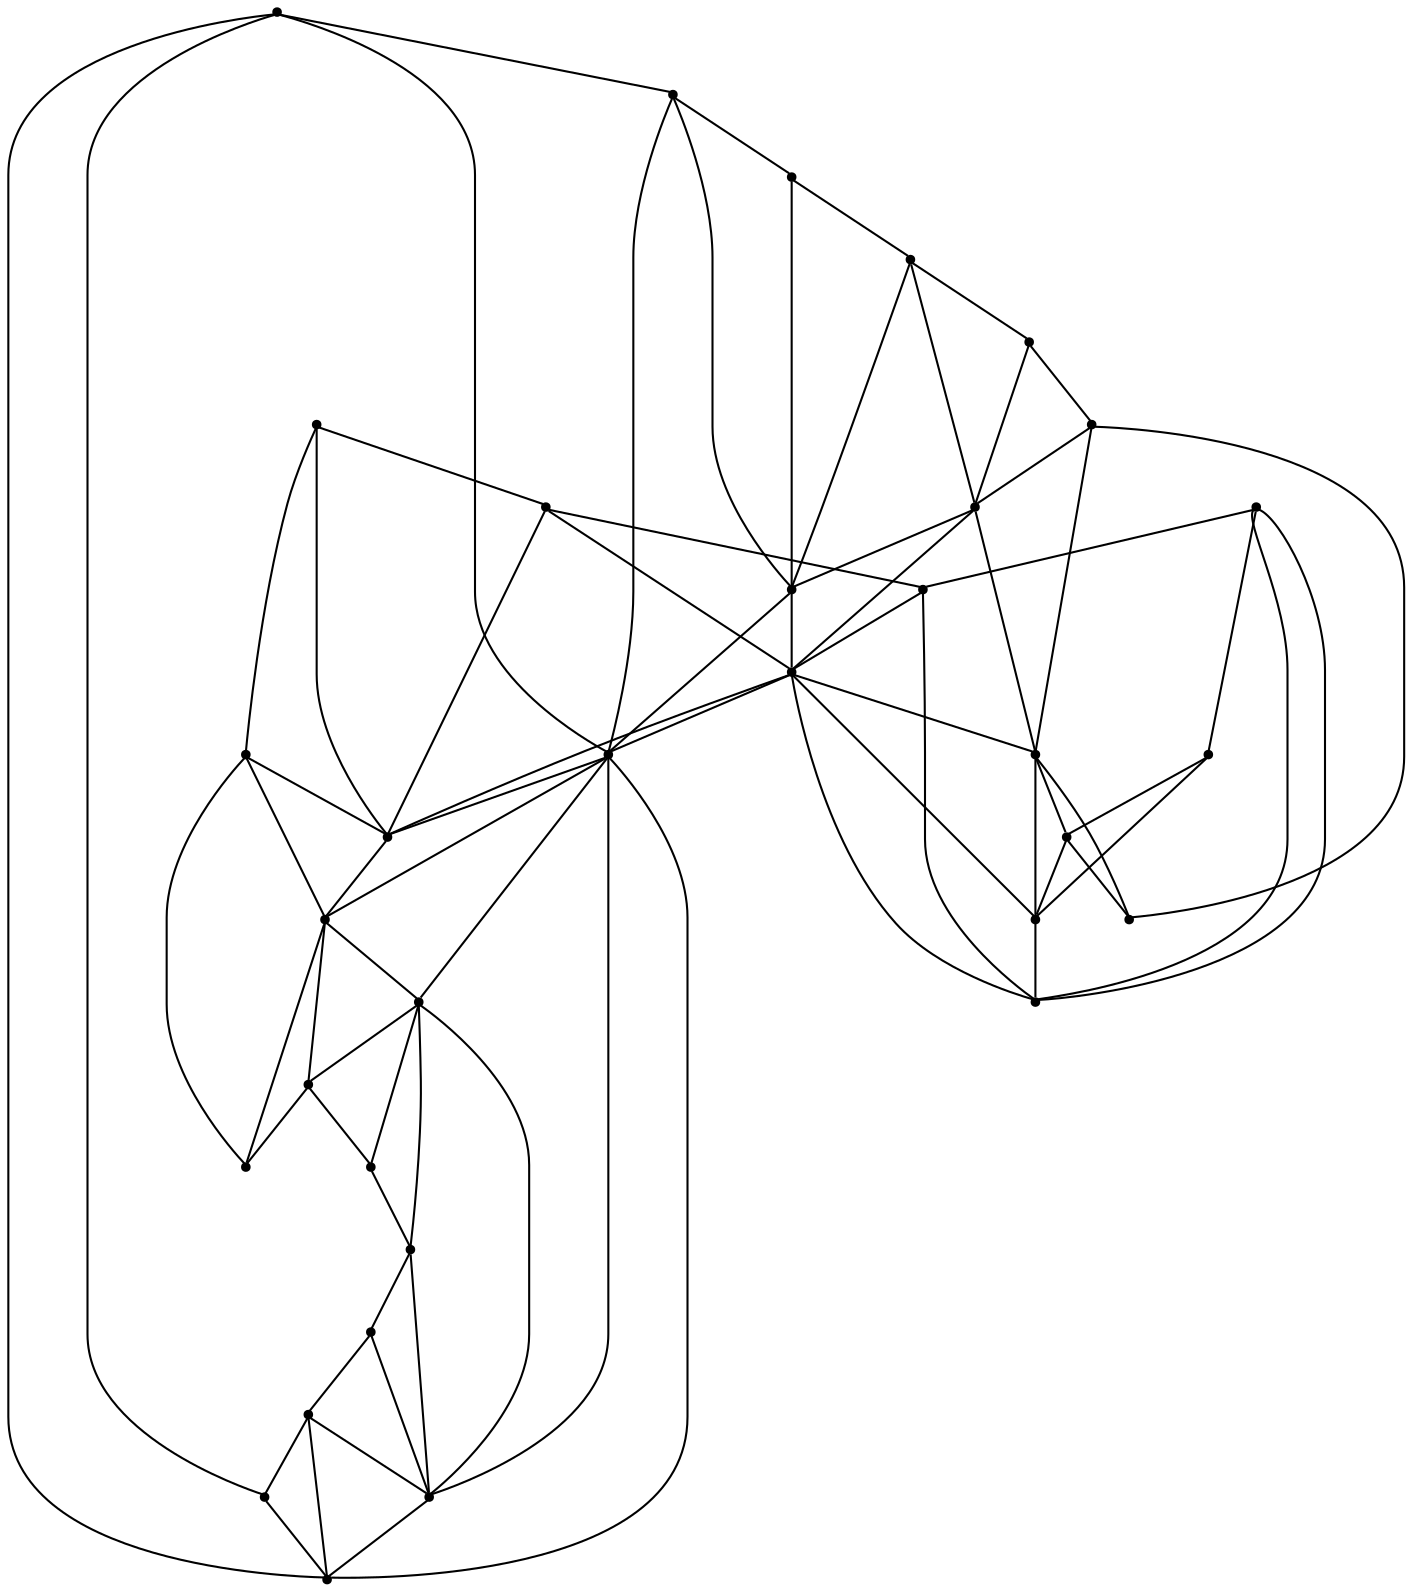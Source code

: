 graph {
  node [shape=point,comment="{\"directed\":false,\"doi\":\"10.1007/978-3-642-25878-7_37\",\"figure\":\"3 (2)\"}"]

  v0 [pos="1771.3536797932609,856.0985131567102"]
  v1 [pos="1725.4574140251286,671.8984275089131"]
  v2 [pos="1740.4907015486592,694.2062564205016"]
  v3 [pos="1749.1478002888136,714.0636426643185"]
  v4 [pos="1668.3477454214444,625.578600506364"]
  v5 [pos="1595.912978407052,632.6923622390023"]
  v6 [pos="1732.8635310727575,935.9945426506297"]
  v7 [pos="1702.8512967360432,960.2944690268215"]
  v8 [pos="1614.307245228608,824.460103634451"]
  v9 [pos="1641.8092441751844,967.0663795091499"]
  v10 [pos="1613.564928218181,796.3513591423628"]
  v11 [pos="1592.8396103628522,820.7639641672802"]
  v12 [pos="1592.0971660908083,792.6507684870369"]
  v13 [pos="1575.1875332901068,817.346723432226"]
  v14 [pos="1574.4450890180628,789.2378517633333"]
  v15 [pos="1614.0238336081347,947.2046692539824"]
  v16 [pos="1578.1482748034941,942.6540924262436"]
  v17 [pos="1554.687341234786,814.5045762068077"]
  v18 [pos="1553.9490965960943,786.3913805265644"]
  v19 [pos="1534.758299315381,811.0872718833513"]
  v20 [pos="1515.9678670809226,702.2283148903844"]
  v21 [pos="1534.015982304954,782.9784638028608"]
  v22 [pos="1517.6776269017846,806.5366950556124"]
  v23 [pos="1516.9351826297407,778.4234993753691"]
  v24 [pos="1532.5940882611508,976.7969311697552"]
  v25 [pos="1489.3166120422334,1007.752019721808"]
  v26 [pos="1413.8125493553769,628.9915172300675"]
  v27 [pos="1416.7734181303808,865.7168948758076"]
  v28 [pos="1440.9183828890507,998.421311934333"]
  v29 [pos="1411.3065135985908,966.5536026336852"]
  v30 [pos="1347.9290831089907,665.9808907987505"]
  v31 [pos="1327.5998034049478,726.4155626178505"]
  v32 [pos="1337.5664241813265,754.7533525347185"]

  v0 -- v3 [id="-1",pos="1771.3536797932609,856.0985131567102 1772.7623931403243,838.8663074219721 1771.6599993917614,823.0301576240096 1771.2452528958008,807.3657606436965 1770.7531322238788,788.6253046847926 1771.2452528958008,770.1306814888534 1759.2811337831176,737.5796512179992 1756.5922817450573,730.2665242348038 1753.2744948377374,722.2441144578486 1749.1478002888136,714.0636426643185"]
  v32 -- v22 [id="-2",pos="1337.5664241813265,754.7533525347185 1517.6776269017846,806.5366950556124 1517.6776269017846,806.5366950556124 1517.6776269017846,806.5366950556124"]
  v30 -- v21 [id="-3",pos="1347.9290831089907,665.9808907987505 1356.3357309874066,676.490654740103 1356.3357309874066,676.490654740103 1356.3357309874066,676.490654740103 1365.8351743687433,685.4879049463606 1384.8383880263862,703.4907990279684 1410.993322759801,720.1350633078424 1437.1482574932156,736.7793911761187 1470.4589856741377,752.0693496656097 1492.1727445066629,762.0542549350765 1513.8865033391883,772.0433570390896 1524.0031655616997,776.7274059230784 1529.0615603037638,779.0694303650729 1534.015982304954,782.9784638028608 1534.015982304954,782.9784638028608 1534.015982304954,782.9784638028608"]
  v31 -- v23 [id="-4",pos="1327.5998034049478,726.4155626178505 1354.6092998947518,732.832904169426 1354.6092998947518,732.832904169426 1354.6092998947518,732.832904169426 1380.1470157869917,738.9964008193577 1431.226647204824,751.3275273653652 1462.4399766803028,760.2039596074136 1493.653178894165,769.0803282610599 1505.004278799026,774.5061994452933 1510.679765120648,777.21913503741 1512.453354596155,778.0669274099465 1513.11845064947,778.3848495496477 1516.9351826297407,778.4234993753691"]
  v26 -- v21 [id="-5",pos="1413.8125493553769,628.9915172300675 1412.9616781858729,635.8340108388551 1412.9616781858729,635.8340108388551 1412.9616781858729,635.8340108388551 1412.2944455293205,640.4805425655368 1410.9683794829205,649.7737331957048 1425.7722143114743,670.5478098458585 1440.5761764016447,691.3136200037243 1471.518311371857,723.5604433583802 1492.3021695708846,743.9512091199796 1513.086027769912,764.3419112931768 1523.715554307874,772.8807527078638 1529.0283450217955,777.1481703805376 1534.015982304954,782.9784638028608 1534.015982304954,782.9784638028608 1534.015982304954,782.9784638028608"]
  v28 -- v17 [id="-6",pos="1440.9183828890507,998.421311934333 1455.3885377585198,984.6440579451435 1455.3885377585198,984.6440579451435 1455.3885377585198,984.6440579451435 1468.1032458867182,970.3250943574811 1493.540934148203,941.6830339360126 1512.4231220083288,910.8614810286122 1531.3137091351593,880.0357312866654 1543.6489231222479,847.0304890587868 1549.8165301157921,830.5278361506463 1554.687341234786,814.5045762068077 1554.687341234786,814.5045762068077 1554.687341234786,814.5045762068077"]
  v22 -- v21 [id="-8",pos="1517.6776269017846,806.5366950556124 1534.015982304954,782.9784638028608 1534.015982304954,782.9784638028608 1534.015982304954,782.9784638028608"]
  v22 -- v18 [id="-9",pos="1517.6776269017846,806.5366950556124 1553.9490965960943,786.3913805265644 1553.9490965960943,786.3913805265644 1553.9490965960943,786.3913805265644"]
  v22 -- v14 [id="-10",pos="1517.6776269017846,806.5366950556124 1574.4450890180628,789.2378517633333 1574.4450890180628,789.2378517633333 1574.4450890180628,789.2378517633333"]
  v22 -- v10 [id="-11",pos="1517.6776269017846,806.5366950556124 1613.564928218181,796.3513591423628 1613.564928218181,796.3513591423628 1613.564928218181,796.3513591423628"]
  v21 -- v23 [id="-12",pos="1534.015982304954,782.9784638028608 1522.4019598999143,776.8524207218339 1522.4019598999143,776.8524207218339 1522.4019598999143,776.8524207218339 1521.2174282065878,776.3357735988482 1519.8728291873028,775.7491989005717 1516.9351826297407,778.4234993753691"]
  v18 -- v26 [id="-14",pos="1553.9490965960943,786.3913805265644 1532.8856446250954,769.8221505613044 1532.8856446250954,769.8221505613044 1532.8856446250954,769.8221505613044 1511.6638792028757,752.3151824285744 1469.2246752534052,717.2971129169703 1445.7804129564895,690.913776130594 1422.3402230313095,664.5303757558155 1417.89904713042,646.7733780255746 1415.6804953658432,637.8970093719284 1413.8125493553769,628.9915172300675 1413.8125493553769,628.9915172300675 1413.8125493553769,628.9915172300675"]
  v24 -- v17 [id="-15",pos="1532.5940882611508,976.7969311697552 1537.573071754371,965.2076269239923 1537.573071754371,965.2076269239923 1537.573071754371,965.2076269239923 1541.9391633013856,953.6349828396098 1550.6672740236793,930.4937643285866 1554.5579161705643,903.6520187506397 1558.4486855790663,876.8144064188368 1557.5019864121593,846.276203431708 1557.0266642736465,831.0029686919996 1554.687341234786,814.5045762068077 1554.687341234786,814.5045762068077 1554.687341234786,814.5045762068077"]
  v17 -- v10 [id="-16",pos="1554.687341234786,814.5045762068077 1613.564928218181,796.3513591423628 1613.564928218181,796.3513591423628 1613.564928218181,796.3513591423628"]
  v13 -- v24 [id="-17",pos="1575.1875332901068,817.346723432226 1575.9130517671247,830.5320329851926 1575.9130517671247,830.5320329851926 1575.9130517671247,830.5320329851926 1575.9130517671247,842.4839183003876 1575.9130517671247,866.3835556846335 1568.7946732349378,892.841926785624 1561.6762947027512,919.3044947211606 1547.44373727173,948.3257327850393 1540.3253587395432,962.836415405381 1533.2069802073565,977.3470344373204 1540.3253587395432,962.836415405381 1540.3253587395432,962.836415405381 1532.5940882611508,976.7969311697552 1532.5940882611508,976.7969311697552 1532.5940882611508,976.7969311697552"]
  v14 -- v4 [id="-18",pos="1574.4450890180628,789.2378517633333 1576.100635390195,783.4074947526079 1576.100635390195,783.4074947526079 1576.100635390195,783.4074947526079 1576.8636960441504,779.1401406683364 1578.38167260859,770.6054324997933 1585.308140622737,752.394222812528 1592.2347358985012,734.187209959809 1604.574149518942,706.3035684115632 1619.2862287218284,683.633285607347 1633.994235552979,660.967199637677 1651.0791075999277,643.5186056581807 1659.6195074375341,634.7921784569584 1668.1599072751408,626.0658148441382 1659.6195074375341,634.7921784569584 1659.6195074375341,634.7921784569584 1668.3477454214444,625.578600506364 1668.3477454214444,625.578600506364 1668.3477454214444,625.578600506364"]
  v14 -- v1 [id="-19",pos="1574.4450890180628,789.2378517633333 1580.7502658192998,777.2440616910784 1580.7502658192998,777.2440616910784 1580.7502658192998,777.2440616910784 1585.5916795048272,766.8090777107311 1595.2747613991157,745.9432429961806 1614.728353918391,725.6483049567197 1634.1818191760494,705.3534305056611 1663.4143215870163,685.6253194835481 1683.439191503824,676.6155423620539 1703.4640614206319,667.6057652405599 1714.2854984766334,669.3143856080869 1719.6941171879578,670.1644989573043 1721.3843105352469,670.4314708897305 1722.01813304048,670.5315853643901 1725.4574140251286,671.8984275089131"]
  v5 -- v14 [id="-20",pos="1595.912978407052,632.6923622390023 1593.9568400961869,643.6937281178818 1593.9568400961869,643.6937281178818 1593.9568400961869,643.6937281178818 1590.132883036472,655.4081107508025 1582.4848416554257,678.8326155936952 1578.5357864264583,705.0951344158623 1574.5867311974912,731.3576532380293 1574.3406072307216,760.4539892049245 1574.2155090614692,775.002125394171 1574.094610525569,789.5502615834174 1574.2155090614692,775.002125394171 1574.2155090614692,775.002125394171 1574.4450890180628,789.2378517633333 1574.4450890180628,789.2378517633333 1574.4450890180628,789.2378517633333"]
  v15 -- v11 [id="-22",pos="1614.0238336081347,947.2046692539824 1611.2172059126158,930.2061539853664 1611.2172059126158,930.2061539853664 1611.2172059126158,930.2061539853664 1608.3690909300408,912.0907720202397 1602.676933336626,875.8642049245325 1599.261613328254,854.4274099464901 1595.8420936865296,832.9948753913962 1594.7036112632,826.3563097885134 1592.8396103628522,820.7639641672802"]
  v15 -- v13 [id="-23",pos="1614.0238336081347,947.2046692539824 1609.8911398662158,930.585395216179 1609.8911398662158,930.585395216179 1609.8911398662158,930.585395216179 1605.7127592038883,913.9911114204461 1597.3641426227045,880.7941501598882 1590.9087971137178,859.5490742145251 1584.4576512380834,838.3082586921106 1579.8997764346461,829.0109348157986 1577.622811587987,824.3643395007146 1575.1875332901068,817.346723432226 1575.1875332901068,817.346723432226 1575.1875332901068,817.346723432226"]
  v8 -- v7 [id="-24",pos="1614.307245228608,824.460103634451 1623.3645817534004,834.6407340059367 1623.3645817534004,834.6407340059367 1623.3645817534004,834.6407340059367 1633.2352472707594,845.8633875245258 1652.976578305477,868.3002373042093 1667.9055113032834,891.2330766211728 1682.8345715627063,914.1659159381362 1692.951233785218,937.5946176155752 1698.0095012656654,949.3048034139495 1702.8512967360432,960.2944690268215 1702.8512967360432,960.2944690268215 1702.8512967360432,960.2944690268215"]
  v6 -- v8 [id="-25",pos="1732.8635310727575,935.9945426506297 1717.2546392567253,920.0835162367011 1717.2546392567253,920.0835162367011 1717.2546392567253,920.0835162367011 1701.8293859536445,903.5642031671803 1670.9872786141877,870.5214437819945 1651.2501472128224,851.7809878230906 1631.5088161781046,833.0404682757846 1622.872588343095,828.6022521547604 1618.5523109781059,826.3811092653774 1614.307245228608,824.460103634451 1614.307245228608,824.460103634451 1614.307245228608,824.460103634451"]
  v3 -- v10 [id="-26",pos="1749.1478002888136,714.0636426643185 1733.3678688598866,722.1103734342607 1733.3678688598866,722.1103734342607 1733.3678688598866,722.1103734342607 1718.6890049389685,730.1241654118554 1689.3231323536615,746.1516857786427 1666.9921546799617,760.0830780548022 1644.6613042678784,774.018667165508 1629.3653487674026,785.8538677626377 1621.7173073863562,791.7714680612027 1614.0651936335742,797.6890683597676 1621.7173073863562,791.7714680612027 1621.7173073863562,791.7714680612027 1613.564928218181,796.3513591423628 1613.564928218181,796.3513591423628 1613.564928218181,796.3513591423628"]
  v31 -- v30 [id="-27",pos="1327.5998034049478,726.4155626178505 1326.2525222431545,722.0314715450552 1325.6266738510449,717.661640043664 1325.364707630195,713.4133240748619 1324.3804662863506,697.3858037080747 1328.5756454820873,683.0835002817929 1343.008385436236,669.3980043570002 1344.404242287156,668.0748019477169 1345.8958026729106,666.7573644357883 1347.9290831089907,665.9808907987505"]
  v31 -- v23 [id="-28",pos="1327.5998034049478,726.4155626178505 1340.7936515201611,728.2738700841925 1340.7936515201611,728.2738700841925 1340.7936515201611,728.2738700841925 1353.992081053577,730.6158945261869 1380.3972121254967,735.304140244722 1405.5638331433315,740.6049966302 1430.7346537945186,745.905853015678 1454.666837130004,751.8234533142429 1475.3964818803017,758.6036938772615 1493.3198865304066,764.4672589080882 1508.8449330757082,770.9791161091962 1516.9351826297407,778.4234993753691"]
  v0 -- v6 [id="-29",pos="1771.3536797932609,856.0985131567102 1770.4228685754924,859.3978536513324 1769.920927964138,862.8190686828792 1769.2726978363767,866.300127700927 1765.3236426074093,887.5034896544366 1755.9491701337083,910.9322549202778 1736.3330645298597,932.0147353211761 1735.1483743529461,933.2877084205194 1733.926375424002,934.5521427435513 1732.8635310727575,935.9945426506297"]
  v1 -- v4 [id="-30",pos="1725.4574140251286,671.8984275089131 1715.328569616839,657.8776317036518 1703.8820904196618,645.2224162051858 1691.3000143080549,636.4802597705699 1684.0115997934754,631.4161940884368 1676.3421319881666,627.664954960048 1668.3477454214444,625.578600506364"]
  v30 -- v26 [id="-31",pos="1347.9290831089907,665.9808907987505 1362.1186636855264,653.2418421291491 1383.491491617633,641.9643665436088 1396.3065686186453,635.6176195061162 1404.3055933775543,631.6548236683816 1408.9709999387223,629.6119529855282 1413.8125493553769,628.9915172300675"]
  v2 -- v1 [id="-32",pos="1740.4907015486592,694.2062564205016 1735.2249749253288,686.9906566496584 1730.4611003491977,679.2988202158008 1725.4574140251286,671.8984275089131"]
  v3 -- v2 [id="-33",pos="1749.1478002888136,714.0636426643185 1746.4292026324276,707.6384135547706 1743.1408537110256,701.1687788484172 1740.4907015486592,694.2062564205016"]
  v32 -- v23 [id="-34",pos="1337.5664241813265,754.7533525347185 1357.4449432388865,757.24512766393 1357.4449432388865,757.24512766393 1357.4449432388865,757.24512766393 1376.1978332964077,758.9704081928376 1413.7038679346833,762.4251024967966 1443.315737225143,766.3715895034894 1472.9235341438673,770.3138796756359 1494.641492609745,774.7562290428041 1505.4962722093314,776.9732386860431 1516.9351826297407,778.4234993753691 1516.9351826297407,778.4234993753691 1516.9351826297407,778.4234993753691"]
  v29 -- v27 [id="-35",pos="1411.3065135985908,966.5536026336852 1403.8335842021747,955.8102149025933 1403.8335842021747,955.8102149025933 1403.8335842021747,955.8102149025933 1398.8962152576273,949.1507923037839 1392.4826115589303,938.7949758841947 1389.5217427839264,929.426878116217 1386.5610012705388,920.054519925291 1387.053121942461,911.6698803859762 1390.3849583302538,905.1354725859221 1393.716921979663,898.6011283742704 1399.8845289732074,893.9170159018793 1405.9311101692347,887.257656891472 1411.0834208423069,881.5868376387971 1416.1448116969393,874.4818461352461 1416.7734181303808,865.7168948758076"]
  v18 -- v20 [id="-36",pos="1553.9490965960943,786.3913805265644 1550.0957421029134,776.3896879189126 1550.0957421029134,776.3896879189126 1550.0957421029134,776.3896879189126 1547.0599162356511,768.517634489856 1540.9882645011264,752.7734640433406 1534.8164578742299,739.496332837575 1528.6488508806856,726.2192016318094 1522.3854158897384,715.4049764206496 1519.2536347634564,709.9999622323429 1516.1218536371744,704.5949480440361 1519.2536347634564,709.9999622323429 1519.2536347634564,709.9999622323429 1515.9678670809226,702.2283148903844 1515.9678670809226,702.2283148903844 1515.9678670809226,702.2283148903844"]
  v27 -- v32 [id="-37",pos="1416.7734181303808,865.7168948758076 1416.7827492890171,864.194056608395 1416.740969738644,862.622284992178 1416.5398930636684,860.9992713154489 1415.184556845419,850.0225777366289 1406.5483290104094,836.7079293735563 1401.4899342683452,829.1859300986953 1396.4316667878977,821.6680640699783 1394.9512324003956,819.9427835410709 1385.080566883037,810.1995142000223 1375.209901365678,800.4605052819225 1356.9490047184622,782.7035075516815 1344.7348165288906,764.9507066559869 1342.3145070772237,761.4329268857556 1340.1316254971487,757.9149798308156 1337.5664241813265,754.7533525347185"]
  v22 -- v23 [id="-38",pos="1517.6776269017846,806.5366950556124 1516.9351826297407,778.4234993753691 1516.9351826297407,778.4234993753691 1516.9351826297407,778.4234993753691"]
  v29 -- v28 [id="-39",pos="1411.3065135985908,966.5536026336852 1417.7388005908556,975.0504235808405 1427.9452200236144,989.1742727312181 1440.9183828890507,998.421311934333"]
  v27 -- v19 [id="-41",pos="1416.7734181303808,865.7168948758076 1534.758299315381,811.0872718833513 1534.758299315381,811.0872718833513 1534.758299315381,811.0872718833513"]
  v18 -- v5 [id="-43",pos="1553.9490965960943,786.3913805265644 1553.419306485618,773.8268209560242 1553.419306485618,773.8268209560242 1553.419306485618,773.8268209560242 1554.2742500268575,762.8250735467313 1555.9798102143675,740.8215787281456 1563.3817276286443,715.1216265003779 1570.7878446762736,689.4175410264663 1583.8820469455818,660.0170617317749 1590.4332204519715,645.3188569133002 1595.912978407052,632.6923622390023 1595.912978407052,632.6923622390023 1595.912978407052,632.6923622390023"]
  v25 -- v17 [id="-46",pos="1489.3166120422334,1007.752019721808 1499.7084138801306,986.8277472656216 1499.7084138801306,986.8277472656216 1499.7084138801306,986.8277472656216 1510.0503291642667,966.7245282588401 1530.7382321042746,926.509823752989 1541.843208042366,894.3588917088739 1552.9481839804575,862.2037628302126 1554.466160544897,838.1166032478335 1555.2251488271168,826.0729598682417 1554.687341234786,814.5045762068077 1554.687341234786,814.5045762068077 1554.687341234786,814.5045762068077"]
  v27 -- v22 [id="-47",pos="1416.7734181303808,865.7168948758076 1433.9793159748465,856.1527540637999 1433.9793159748465,856.1527540637999 1433.9793159748465,856.1527540637999 1450.3427419165128,846.4887158719118 1483.0739206948142,827.1648363226818 1499.620985149432,817.2215814566661 1516.1721219757856,807.2783265906503 1516.5432168501907,806.7240264885389 1517.6776269017846,806.5366950556124"]
  v24 -- v25 [id="-48",pos="1532.5940882611508,976.7969311697552 1526.9371573250316,981.7823763540516 1521.4441895815735,986.8810950361035 1515.8594401834625,991.3200135285289 1507.0258348619172,998.3379499920136 1497.9634561018797,1003.7050779274737 1489.3166120422334,1007.752019721808"]
  v26 -- v20 [id="-50",pos="1413.8125493553769,628.9915172300675 1417.490832977581,629.7076477017692 1421.2903391625136,631.005772485621 1426.7816534554324,633.6423093796977 1439.367063781026,639.6849244770181 1460.8348259083984,652.7536764887238 1476.255879578127,666.1932760621497 1491.6769332478555,679.6329392239778 1501.055478093292,693.439316701382 1509.0746143487436,699.4819317987024 1511.410110597516,701.2418038040505 1513.6302897157407,702.3427900832239 1515.9678670809226,702.2283148903844"]
  v28 -- v25 [id="-56",pos="1440.9183828890507,998.421311934333 1444.9460591706268,1002.611267434813 1449.766619057938,1005.6258638504876 1454.7881174507545,1007.5934302466829 1465.5226275140112,1011.8004897406807 1477.1757551590965,1011.2220322469057 1489.3166120422334,1007.752019721808"]
  v21 -- v18 [id="-57",pos="1534.015982304954,782.9784638028608 1541.6889669628806,783.9661824544722 1548.3527670000826,785.1997338690483 1553.9490965960943,786.3913805265644"]
  v22 -- v19 [id="-58",pos="1517.6776269017846,806.5366950556124 1523.4321426874005,808.3825391951203 1529.6039493142973,809.6160270212941 1534.758299315381,811.0872718833513"]
  v19 -- v17 [id="-59",pos="1534.758299315381,811.0872718833513 1542.431156711691,812.0789330159 1549.094956748893,813.312484430476 1554.687341234786,814.5045762068077"]
  v28 -- v19 [id="-61",pos="1440.9183828890507,998.421311934333 1534.758299315381,811.0872718833513 1534.758299315381,811.0872718833513 1534.758299315381,811.0872718833513"]
  v13 -- v16 [id="-62",pos="1575.1875332901068,817.346723432226 1577.622811587987,825.502063193152 1577.622811587987,825.502063193152 1577.622811587987,825.502063193152 1578.189889352167,833.565835654888 1579.3325714088492,849.6892473322159 1579.4243270345164,870.5508852122202 1579.5201550319196,891.4208531729148 1578.569383493277,917.0249140901417 1578.0982609881164,929.8311095891002 1578.1482748034941,942.6540924262436 1578.1482748034941,942.6540924262436 1578.1482748034941,942.6540924262436"]
  v29 -- v19 [id="-63",pos="1411.3065135985908,966.5536026336852 1534.758299315381,811.0872718833513 1534.758299315381,811.0872718833513 1534.758299315381,811.0872718833513"]
  v8 -- v10 [id="-66",pos="1614.307245228608,824.460103634451 1613.564928218181,796.3513591423628 1613.564928218181,796.3513591423628 1613.564928218181,796.3513591423628"]
  v18 -- v14 [id="-67",pos="1553.9490965960943,786.3913805265644 1561.4302979975985,787.1750439954666 1567.8481013296478,787.9126694611649 1574.4450890180628,789.2378517633333"]
  v17 -- v13 [id="-68",pos="1554.687341234786,814.5045762068077 1562.172487746409,815.2877945568944 1568.5902910784582,816.0254200225927 1575.1875332901068,817.346723432226"]
  v13 -- v10 [id="-73",pos="1575.1875332901068,817.346723432226 1613.564928218181,796.3513591423628 1613.564928218181,796.3513591423628 1613.564928218181,796.3513591423628"]
  v10 -- v19 [id="-74",pos="1613.564928218181,796.3513591423628 1534.758299315381,811.0872718833513 1534.758299315381,811.0872718833513 1534.758299315381,811.0872718833513"]
  v14 -- v12 [id="-76",pos="1574.4450890180628,789.2378517633333 1580.679508360394,789.8879795875833 1587.093112059091,791.1173341676131 1592.0971660908083,792.6507684870369"]
  v13 -- v11 [id="-77",pos="1575.1875332901068,817.346723432226 1581.4216981092045,817.9965333144648 1587.8353018079015,819.2300847290409 1592.8396103628522,820.7639641672802"]
  v16 -- v15 [id="-80",pos="1578.1482748034941,942.6540924262436 1588.7029876077897,938.1742558784132 1602.2305618283333,941.5549041616787 1614.0238336081347,947.2046692539824"]
  v15 -- v9 [id="-81",pos="1614.0238336081347,947.2046692539824 1619.6210372513924,950.5899728754173 1624.9294187379537,954.2551077870269 1629.4865018265361,957.9064065816231 1633.861940753423,961.4110704767909 1637.5443614426772,964.9034087652024 1641.8092441751844,967.0663795091499"]
  v1 -- v12 [id="-84",pos="1725.4574140251286,671.8984275089131 1722.2505346257324,670.5682940050988 1719.694117187958,670.1644989573043 1719.6941171879578,670.1644989573043 1713.755708366157,676.1197435899807 1702.4047357229128,681.0496888253364 1680.1947838467297,701.2737257963271 1657.9889043422825,721.4894962750299 1624.9240456048963,756.9992949009654 1608.3937796836876,774.7562926312063 1592.0971660908083,792.6507684870369 1592.0971660908083,792.6507684870369 1592.0971660908083,792.6507684870369"]
  v12 -- v3 [id="-86",pos="1592.0971660908083,792.6507684870369 1608.6565749222498,782.8365980775183 1608.6565749222498,782.8365980775183 1608.6565749222498,782.8365980775183 1623.7440758945104,773.447643313614 1653.9231502107673,754.669670197403 1680.0238714954519,741.5800611897705 1706.1203931467844,728.4904521821381 1728.1385617665446,721.0934677060326 1739.1477097072332,717.3970738852529 1749.1478002888136,714.0636426643185 1749.1478002888136,714.0636426643185 1749.1478002888136,714.0636426643185"]
  v5 -- v20 [id="-87",pos="1595.912978407052,632.6923622390023 1564.962444170135,647.3278053044905 1547.6898612384994,674.6988607424781 1535.7216697540805,689.2511301778686 1527.2390086456087,699.562306799315 1521.423130204259,703.4320155201738 1515.9678670809226,702.2283148903844"]
  v11 -- v8 [id="-88",pos="1592.8396103628522,820.7639641672802 1601.1588295105698,821.6971239697907 1608.0686262529246,822.9306753843667 1614.307245228608,824.460103634451"]
  v0 -- v8 [id="-91",pos="1771.3536797932609,856.0985131567102 1746.7414103779327,851.2850618742129 1746.7414103779327,851.2850618742129 1746.7414103779327,851.2850618742129 1721.5705897267455,845.8591906899796 1671.2332753193405,835.011645156059 1645.4453630885953,829.5857739718256 1619.6615232295858,824.1599027875922 1618.4272128088533,824.1599027875922 1614.307245228608,824.460103634451"]
  v7 -- v11 [id="-92",pos="1702.8512967360432,960.2944690268215 1592.8396103628522,820.7639641672802 1592.8396103628522,820.7639641672802 1592.8396103628522,820.7639641672802"]
  v12 -- v2 [id="-93",pos="1592.0971660908083,792.6507684870369 1606.9468151013875,780.0861453280945 1606.9468151013875,780.0861453280945 1606.9468151013875,780.0861453280945 1618.618996065276,769.6553581822935 1641.9632307314362,748.7895234677429 1666.0706533131686,732.8536339885482 1690.178075894901,716.9219413438996 1715.040159863884,705.9201939346067 1727.4755287433445,700.4193520241614 1739.9065707278362,694.9184465253138 1727.4755287433445,700.4193520241614 1727.4755287433445,700.4193520241614 1740.4907015486592,694.2062564205016 1740.4907015486592,694.2062564205016 1740.4907015486592,694.2062564205016"]
  v9 -- v11 [id="-99",pos="1641.8092441751844,967.0663795091499 1638.2644991025907,949.7426095632023 1638.2644991025907,949.7426095632023 1638.2644991025907,949.7426095632023 1633.427157788799,932.3898433058446 1623.744203156127,897.6759807104389 1615.4874694622274,873.1137521751087 1607.2306085067112,848.5473268052323 1600.3999684899668,834.1325354954314 1596.9804488482423,826.9230096290568 1592.8396103628522,820.7639641672802 1592.8396103628522,820.7639641672802 1592.8396103628522,820.7639641672802"]
  v9 -- v7 [id="-102",pos="1641.8092441751844,967.0663795091499 1648.767501928572,974.3014298440925 1655.9622409053604,978.4701912171768 1668.472843590697,975.7842222760733 1677.8284990267202,973.7760648178601 1690.1534555377625,967.9373773118734 1702.8512967360432,960.2944690268215"]
  v24 -- v16 [id="-103",pos="1532.5940882611508,976.7969311697552 1546.881325666629,962.6731276508731 1561.0014772317813,947.975446707707 1578.1482748034941,942.6540924262436"]
  v11 -- v10 [id="-106",pos="1592.8396103628522,820.7639641672802 1613.564928218181,796.3513591423628 1613.564928218181,796.3513591423628 1613.564928218181,796.3513591423628"]
  v12 -- v22 [id="-107",pos="1592.0971660908083,792.6507684870369 1517.6776269017846,806.5366950556124 1517.6776269017846,806.5366950556124 1517.6776269017846,806.5366950556124"]
  v31 -- v32 [id="-109",pos="1327.5998034049478,726.4155626178505 1329.295444975537,735.52060071952 1332.891048392817,744.9165960134708 1337.5664241813265,754.7533525347185"]
  v12 -- v10 [id="-111",pos="1592.0971660908083,792.6507684870369 1600.4166397617594,793.5843734083629 1607.326436504114,794.817924822939 1613.564928218181,796.3513591423628"]
  v7 -- v6 [id="-112",pos="1702.8512967360432,960.2944690268215 1713.115621140266,953.1119552863186 1723.7216352200817,944.7456897592659 1732.8635310727575,935.9945426506297"]
  v10 -- v0 [id="-115",pos="1613.564928218181,796.3513591423628 1771.3536797932609,856.0985131567102 1771.3536797932609,856.0985131567102 1771.3536797932609,856.0985131567102"]
  v4 -- v5 [id="-118",pos="1668.3477454214444,625.578600506364 1642.407750400587,616.4420942004065 1614.5125090617469,620.7154421892769 1595.912978407052,632.6923622390023"]
}